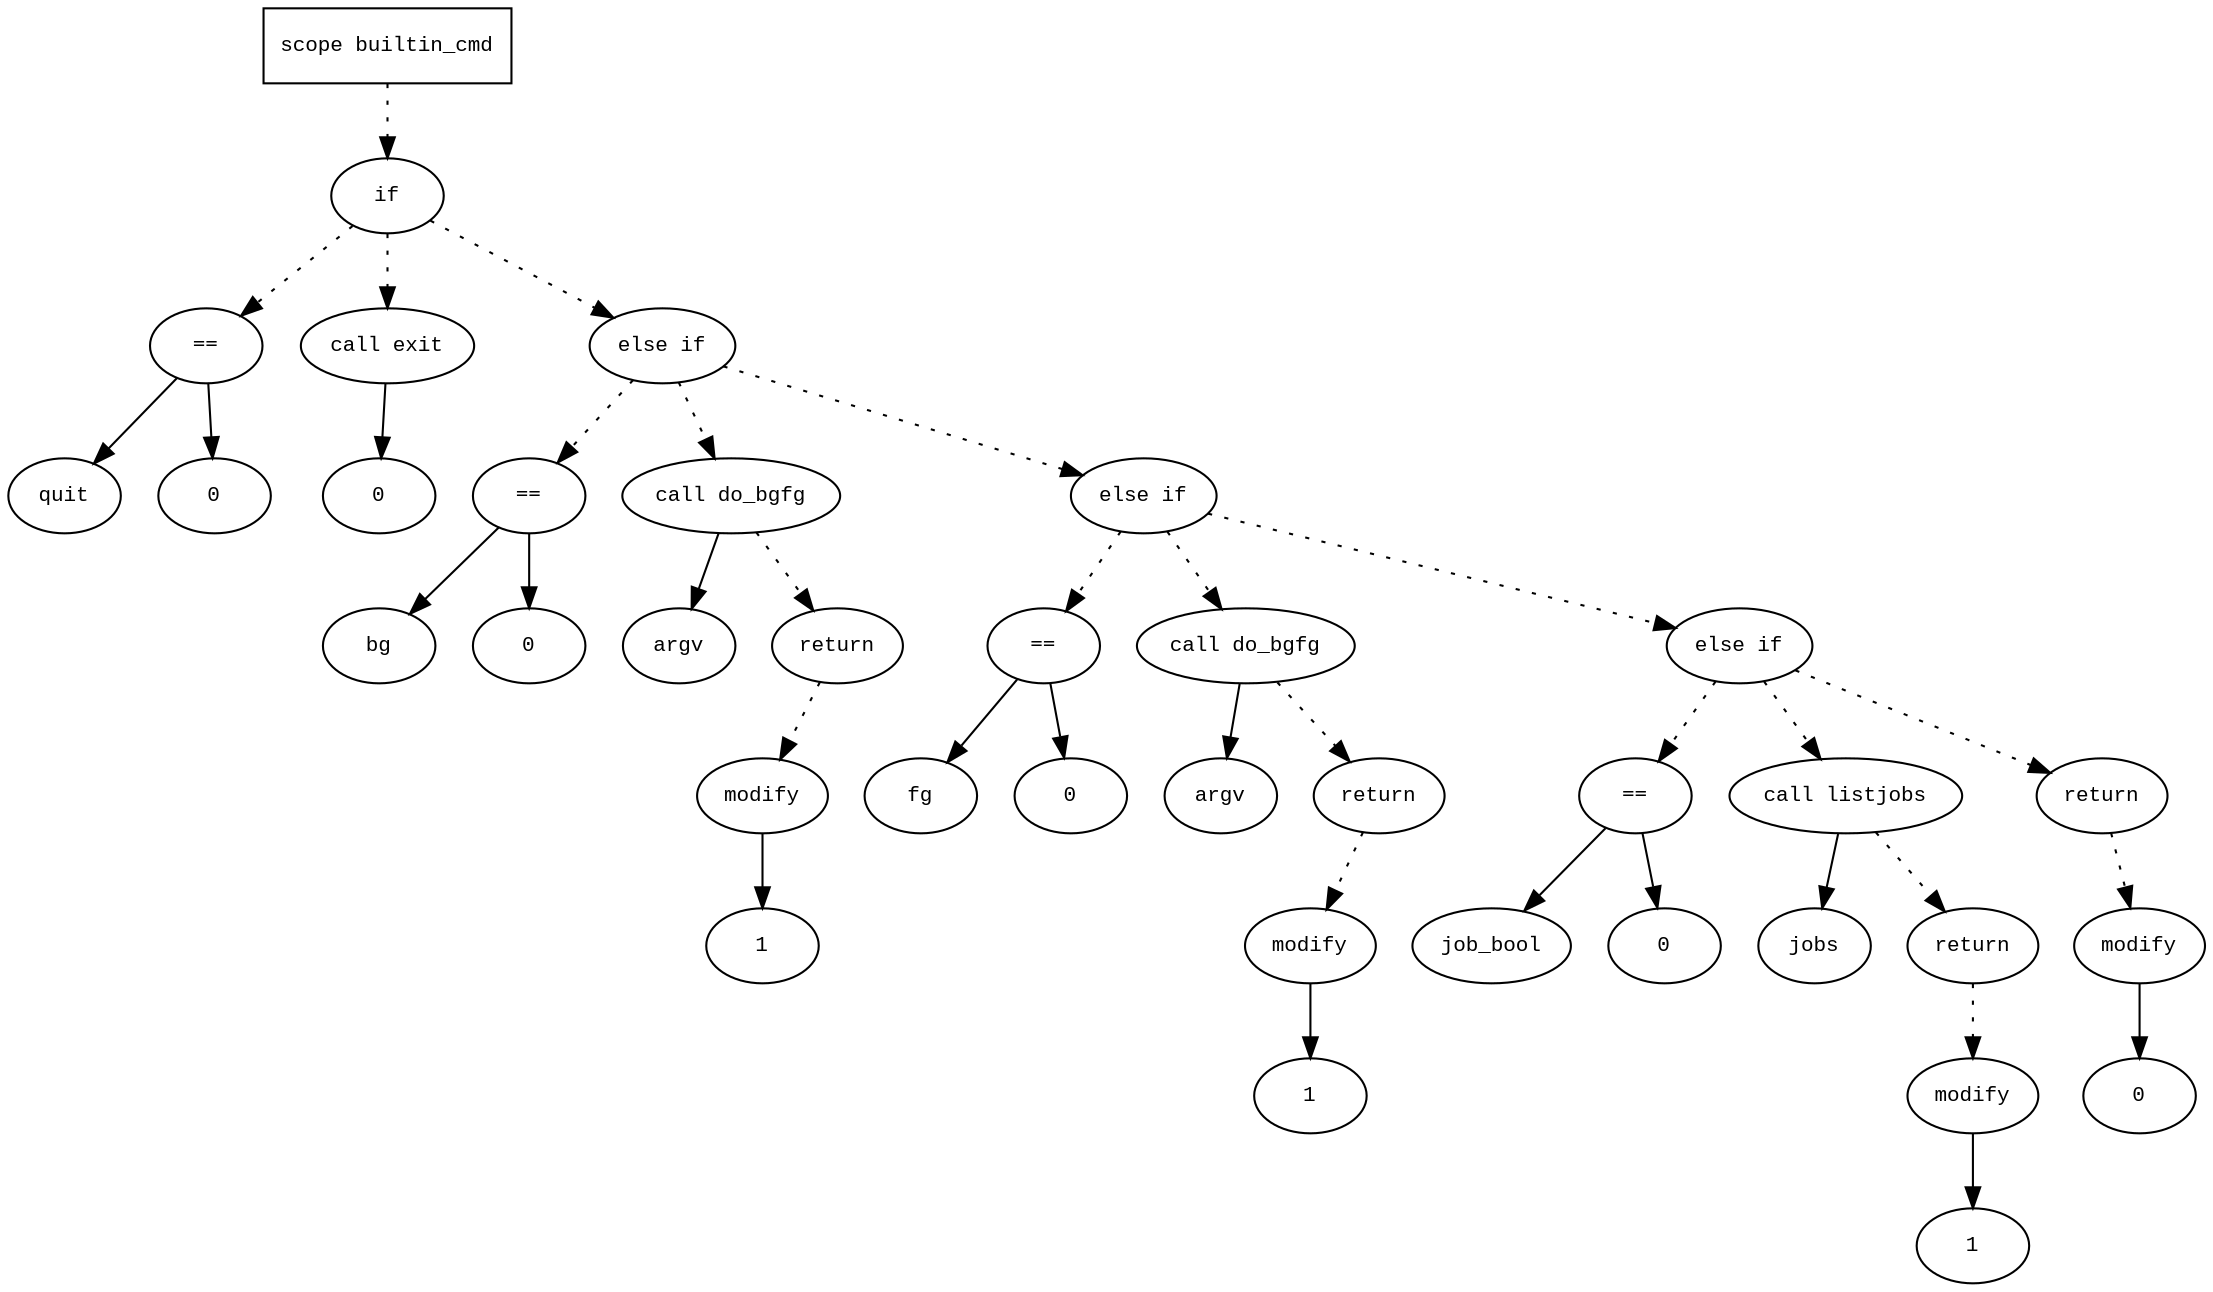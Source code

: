 digraph AST {
  graph [fontname="Times New Roman",fontsize=10];
  node  [fontname="Courier New",fontsize=10];
  edge  [fontname="Times New Roman",fontsize=10];

  node1 [label="scope builtin_cmd",shape=box];
  node2 [label="if",shape=ellipse];
  node1 -> node2 [style=dotted];
  node3 [label="==",shape=ellipse];
  node4 [label="quit",shape=ellipse];
  node3 -> node4;
  node5 [label="0",shape=ellipse];
  node3 -> node5;
  node2 -> node3 [style=dotted];
  node6 [label="call exit",shape=ellipse];
  node7 [label="0",shape=ellipse];
  node6 -> node7;
  node2 -> node6 [style=dotted];
  node8 [label="else if",shape=ellipse];
  node2 -> node8 [style=dotted];
  node9 [label="==",shape=ellipse];
  node10 [label="bg",shape=ellipse];
  node9 -> node10;
  node11 [label="0",shape=ellipse];
  node9 -> node11;
  node8 -> node9 [style=dotted];
  node12 [label="call do_bgfg",shape=ellipse];
  node13 [label="argv",shape=ellipse];
  node12 -> node13;
  node8 -> node12 [style=dotted];
  node14 [label="return",shape=ellipse];
  node15 [label="modify",shape=ellipse];
  node16 [label="1",shape=ellipse];
  node15 -> node16;
  node14 -> node15 [style=dotted];
  node12 -> node14 [style=dotted];
  node17 [label="else if",shape=ellipse];
  node8 -> node17 [style=dotted];
  node18 [label="==",shape=ellipse];
  node19 [label="fg",shape=ellipse];
  node18 -> node19;
  node20 [label="0",shape=ellipse];
  node18 -> node20;
  node17 -> node18 [style=dotted];
  node21 [label="call do_bgfg",shape=ellipse];
  node22 [label="argv",shape=ellipse];
  node21 -> node22;
  node17 -> node21 [style=dotted];
  node23 [label="return",shape=ellipse];
  node24 [label="modify",shape=ellipse];
  node25 [label="1",shape=ellipse];
  node24 -> node25;
  node23 -> node24 [style=dotted];
  node21 -> node23 [style=dotted];
  node26 [label="else if",shape=ellipse];
  node17 -> node26 [style=dotted];
  node27 [label="==",shape=ellipse];
  node28 [label="job_bool",shape=ellipse];
  node27 -> node28;
  node29 [label="0",shape=ellipse];
  node27 -> node29;
  node26 -> node27 [style=dotted];
  node30 [label="call listjobs",shape=ellipse];
  node31 [label="jobs",shape=ellipse];
  node30 -> node31;
  node26 -> node30 [style=dotted];
  node32 [label="return",shape=ellipse];
  node33 [label="modify",shape=ellipse];
  node34 [label="1",shape=ellipse];
  node33 -> node34;
  node32 -> node33 [style=dotted];
  node30 -> node32 [style=dotted];
  node35 [label="return",shape=ellipse];
  node36 [label="modify",shape=ellipse];
  node37 [label="0",shape=ellipse];
  node36 -> node37;
  node35 -> node36 [style=dotted];
  node26 -> node35 [style=dotted];
} 